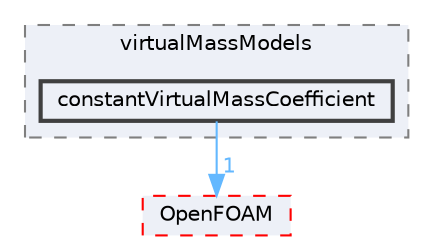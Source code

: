 digraph "src/phaseSystemModels/reactingEuler/multiphaseSystem/interfacialModels/virtualMassModels/constantVirtualMassCoefficient"
{
 // LATEX_PDF_SIZE
  bgcolor="transparent";
  edge [fontname=Helvetica,fontsize=10,labelfontname=Helvetica,labelfontsize=10];
  node [fontname=Helvetica,fontsize=10,shape=box,height=0.2,width=0.4];
  compound=true
  subgraph clusterdir_1bf8d208a3418c46aaa64541698a40f7 {
    graph [ bgcolor="#edf0f7", pencolor="grey50", label="virtualMassModels", fontname=Helvetica,fontsize=10 style="filled,dashed", URL="dir_1bf8d208a3418c46aaa64541698a40f7.html",tooltip=""]
  dir_183c6f4237bbab4649567a5e633fa404 [label="constantVirtualMassCoefficient", fillcolor="#edf0f7", color="grey25", style="filled,bold", URL="dir_183c6f4237bbab4649567a5e633fa404.html",tooltip=""];
  }
  dir_c5473ff19b20e6ec4dfe5c310b3778a8 [label="OpenFOAM", fillcolor="#edf0f7", color="red", style="filled,dashed", URL="dir_c5473ff19b20e6ec4dfe5c310b3778a8.html",tooltip=""];
  dir_183c6f4237bbab4649567a5e633fa404->dir_c5473ff19b20e6ec4dfe5c310b3778a8 [headlabel="1", labeldistance=1.5 headhref="dir_000644_002695.html" href="dir_000644_002695.html" color="steelblue1" fontcolor="steelblue1"];
}
